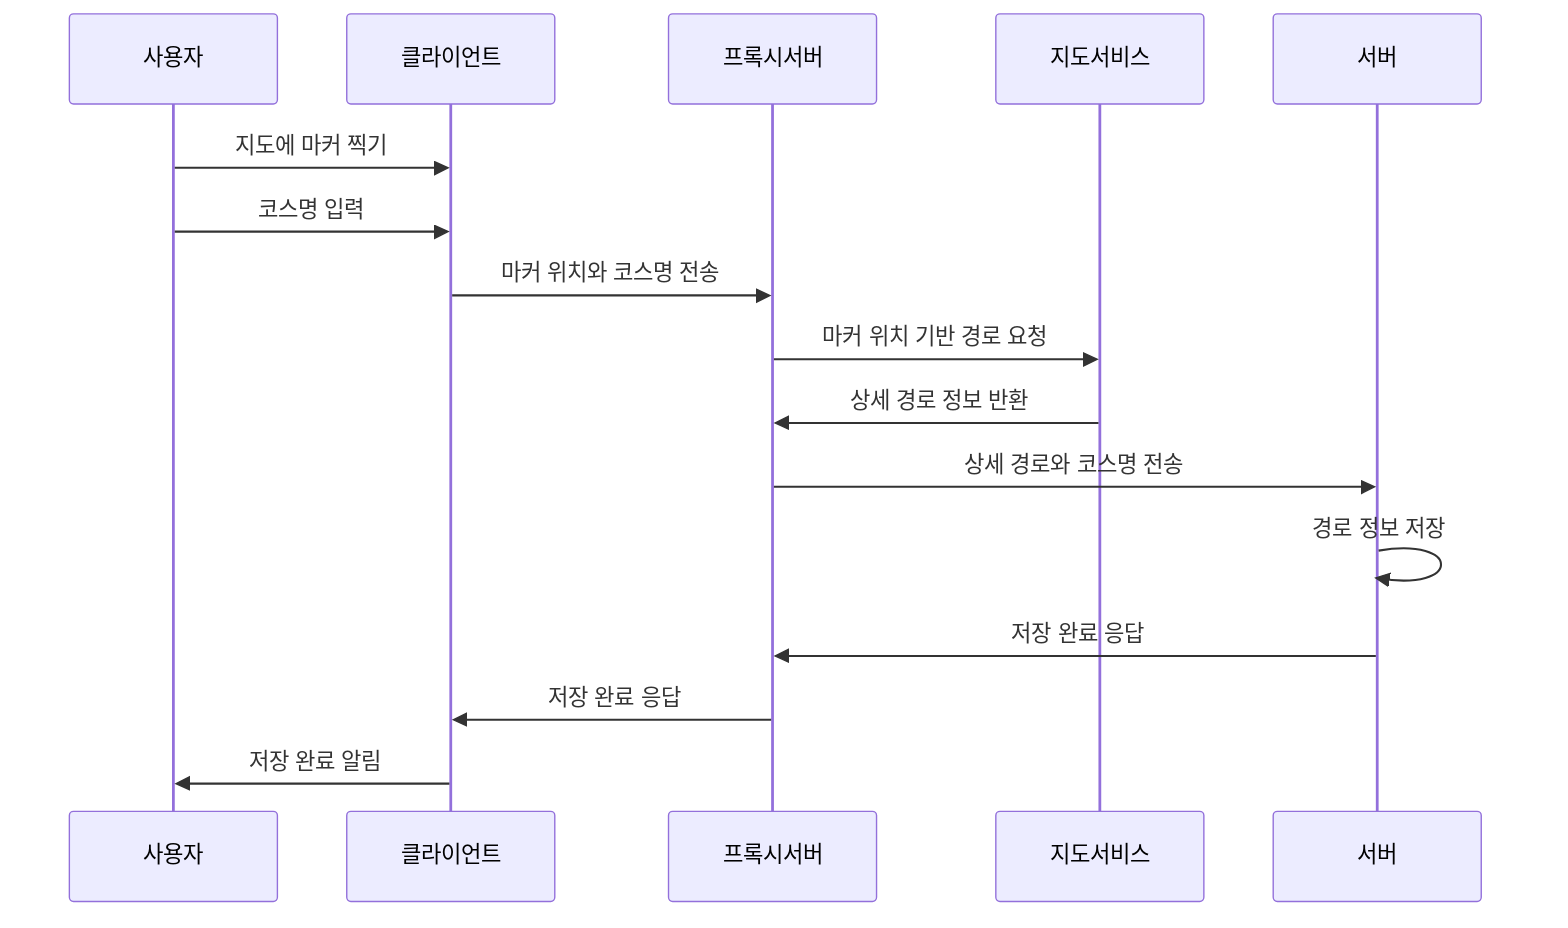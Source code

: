 sequenceDiagram
    participant 사용자
    participant 클라이언트
    participant 프록시서버
    participant 지도서비스
    participant 서버

    사용자->>클라이언트: 지도에 마커 찍기
    사용자->>클라이언트: 코스명 입력
    클라이언트->>프록시서버: 마커 위치와 코스명 전송
    프록시서버->>지도서비스: 마커 위치 기반 경로 요청
    지도서비스->>프록시서버: 상세 경로 정보 반환
    프록시서버->>서버: 상세 경로와 코스명 전송
    서버->>서버: 경로 정보 저장
    서버->>프록시서버: 저장 완료 응답
    프록시서버->>클라이언트: 저장 완료 응답
    클라이언트->>사용자: 저장 완료 알림